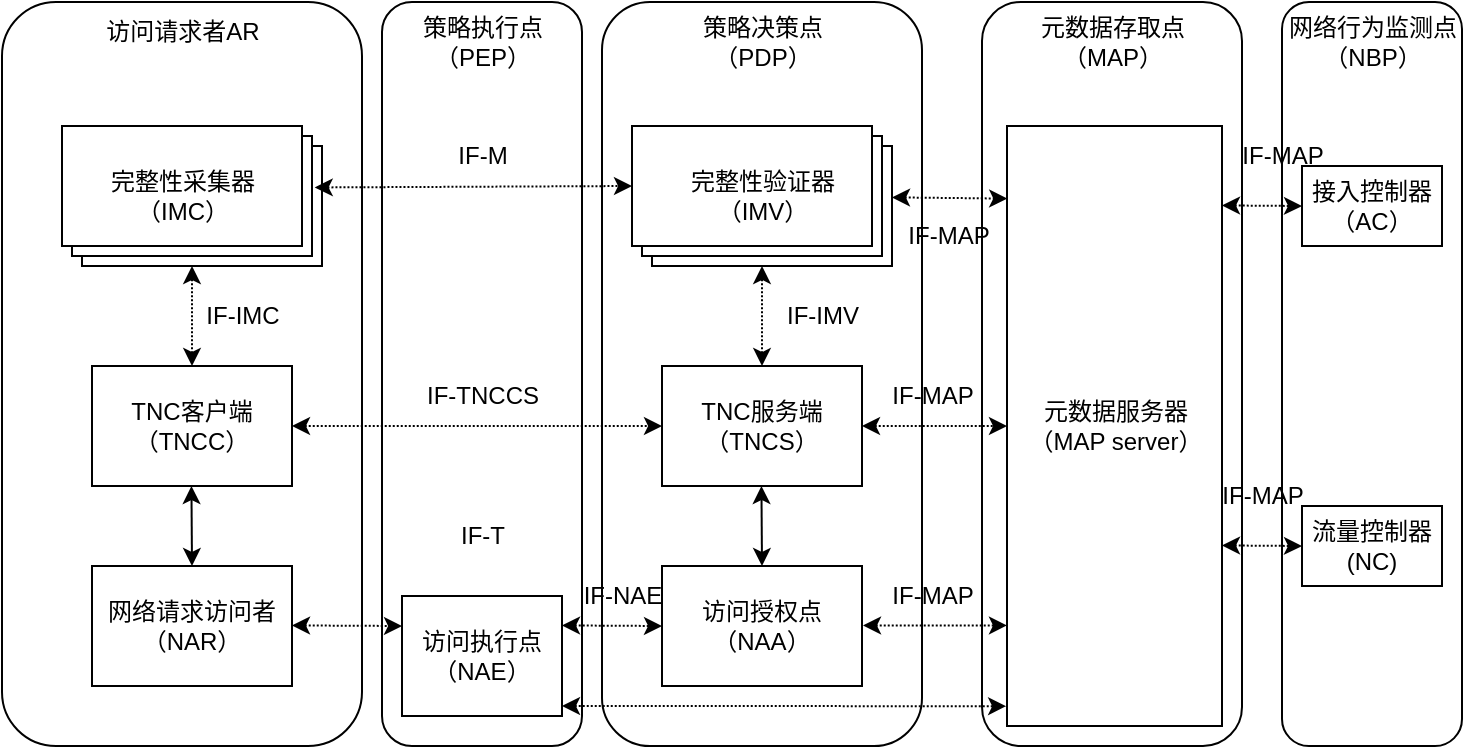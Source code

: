 <mxfile version="24.0.7" type="github">
  <diagram name="第 1 页" id="OUOFZtQLKsak4Y4Xav9O">
    <mxGraphModel dx="915" dy="466" grid="1" gridSize="10" guides="1" tooltips="1" connect="1" arrows="1" fold="1" page="1" pageScale="1" pageWidth="827" pageHeight="1169" math="0" shadow="0">
      <root>
        <mxCell id="0" />
        <mxCell id="1" parent="0" />
        <mxCell id="Ihc8870AOwrYsLXTxOh8-8" value="" style="rounded=1;whiteSpace=wrap;html=1;" vertex="1" parent="1">
          <mxGeometry x="130" y="218" width="180" height="372" as="geometry" />
        </mxCell>
        <mxCell id="Ihc8870AOwrYsLXTxOh8-9" value="" style="rounded=1;whiteSpace=wrap;html=1;" vertex="1" parent="1">
          <mxGeometry x="320" y="218" width="100" height="372" as="geometry" />
        </mxCell>
        <mxCell id="Ihc8870AOwrYsLXTxOh8-10" value="" style="rounded=1;whiteSpace=wrap;html=1;" vertex="1" parent="1">
          <mxGeometry x="430" y="218" width="160" height="372" as="geometry" />
        </mxCell>
        <mxCell id="Ihc8870AOwrYsLXTxOh8-11" value="" style="rounded=1;whiteSpace=wrap;html=1;" vertex="1" parent="1">
          <mxGeometry x="620" y="218" width="130" height="372" as="geometry" />
        </mxCell>
        <mxCell id="Ihc8870AOwrYsLXTxOh8-12" value="" style="rounded=1;whiteSpace=wrap;html=1;" vertex="1" parent="1">
          <mxGeometry x="770" y="218" width="90" height="372" as="geometry" />
        </mxCell>
        <mxCell id="Ihc8870AOwrYsLXTxOh8-7" value="访问请求者AR" style="text;html=1;align=center;verticalAlign=middle;resizable=0;points=[];autosize=1;strokeColor=none;fillColor=none;" vertex="1" parent="1">
          <mxGeometry x="170" y="218" width="100" height="30" as="geometry" />
        </mxCell>
        <mxCell id="Ihc8870AOwrYsLXTxOh8-14" value="策略执行点&lt;div&gt;（PEP）&lt;/div&gt;" style="text;html=1;align=center;verticalAlign=middle;resizable=0;points=[];autosize=1;strokeColor=none;fillColor=none;" vertex="1" parent="1">
          <mxGeometry x="330" y="218" width="80" height="40" as="geometry" />
        </mxCell>
        <mxCell id="Ihc8870AOwrYsLXTxOh8-15" value="策略决策点&lt;div&gt;（PDP）&lt;/div&gt;" style="text;html=1;align=center;verticalAlign=middle;resizable=0;points=[];autosize=1;strokeColor=none;fillColor=none;" vertex="1" parent="1">
          <mxGeometry x="470" y="218" width="80" height="40" as="geometry" />
        </mxCell>
        <mxCell id="Ihc8870AOwrYsLXTxOh8-16" value="元数据存取点&lt;div&gt;（MAP）&lt;/div&gt;" style="text;html=1;align=center;verticalAlign=middle;resizable=0;points=[];autosize=1;strokeColor=none;fillColor=none;" vertex="1" parent="1">
          <mxGeometry x="635" y="218" width="100" height="40" as="geometry" />
        </mxCell>
        <mxCell id="Ihc8870AOwrYsLXTxOh8-17" value="网络行为监测点&lt;div&gt;（NBP）&lt;/div&gt;" style="text;html=1;align=center;verticalAlign=middle;resizable=0;points=[];autosize=1;strokeColor=none;fillColor=none;" vertex="1" parent="1">
          <mxGeometry x="760" y="218" width="110" height="40" as="geometry" />
        </mxCell>
        <mxCell id="Ihc8870AOwrYsLXTxOh8-18" value="" style="verticalLabelPosition=bottom;verticalAlign=top;html=1;shape=mxgraph.basic.layered_rect;dx=10;outlineConnect=0;whiteSpace=wrap;" vertex="1" parent="1">
          <mxGeometry x="160" y="280" width="130" height="70" as="geometry" />
        </mxCell>
        <mxCell id="Ihc8870AOwrYsLXTxOh8-19" value="完整性采集器&lt;div&gt;（IMC）&lt;/div&gt;" style="text;html=1;align=center;verticalAlign=middle;resizable=0;points=[];autosize=1;strokeColor=none;fillColor=none;" vertex="1" parent="1">
          <mxGeometry x="170" y="295" width="100" height="40" as="geometry" />
        </mxCell>
        <mxCell id="Ihc8870AOwrYsLXTxOh8-20" value="TNC客户端&lt;div&gt;（TNCC）&lt;/div&gt;" style="rounded=0;whiteSpace=wrap;html=1;" vertex="1" parent="1">
          <mxGeometry x="175" y="400" width="100" height="60" as="geometry" />
        </mxCell>
        <mxCell id="Ihc8870AOwrYsLXTxOh8-21" value="网络请求访问者&lt;div&gt;（NAR）&lt;/div&gt;" style="rounded=0;whiteSpace=wrap;html=1;" vertex="1" parent="1">
          <mxGeometry x="175" y="500" width="100" height="60" as="geometry" />
        </mxCell>
        <mxCell id="Ihc8870AOwrYsLXTxOh8-22" value="访问执行点&lt;div&gt;（NAE）&lt;/div&gt;" style="rounded=0;whiteSpace=wrap;html=1;" vertex="1" parent="1">
          <mxGeometry x="330" y="515" width="80" height="60" as="geometry" />
        </mxCell>
        <mxCell id="Ihc8870AOwrYsLXTxOh8-23" value="" style="verticalLabelPosition=bottom;verticalAlign=top;html=1;shape=mxgraph.basic.layered_rect;dx=10;outlineConnect=0;whiteSpace=wrap;" vertex="1" parent="1">
          <mxGeometry x="445" y="280" width="130" height="70" as="geometry" />
        </mxCell>
        <mxCell id="Ihc8870AOwrYsLXTxOh8-24" value="完整性验证器&lt;div&gt;（IMV）&lt;/div&gt;" style="text;html=1;align=center;verticalAlign=middle;resizable=0;points=[];autosize=1;strokeColor=none;fillColor=none;" vertex="1" parent="1">
          <mxGeometry x="460" y="295" width="100" height="40" as="geometry" />
        </mxCell>
        <mxCell id="Ihc8870AOwrYsLXTxOh8-25" value="TNC服务端&lt;div&gt;（TNCS）&lt;/div&gt;" style="rounded=0;whiteSpace=wrap;html=1;" vertex="1" parent="1">
          <mxGeometry x="460" y="400" width="100" height="60" as="geometry" />
        </mxCell>
        <mxCell id="Ihc8870AOwrYsLXTxOh8-26" value="访问授权点&lt;div&gt;（NAA）&lt;/div&gt;" style="rounded=0;whiteSpace=wrap;html=1;" vertex="1" parent="1">
          <mxGeometry x="460" y="500" width="100" height="60" as="geometry" />
        </mxCell>
        <mxCell id="Ihc8870AOwrYsLXTxOh8-27" value="元数据&lt;span style=&quot;background-color: initial;&quot;&gt;服务器&lt;/span&gt;&lt;div&gt;（MAP server）&lt;/div&gt;" style="rounded=0;whiteSpace=wrap;html=1;" vertex="1" parent="1">
          <mxGeometry x="632.5" y="280" width="107.5" height="300" as="geometry" />
        </mxCell>
        <mxCell id="Ihc8870AOwrYsLXTxOh8-28" value="" style="endArrow=classic;startArrow=classic;html=1;rounded=0;entryX=0;entryY=0;entryDx=0;entryDy=30;entryPerimeter=0;exitX=0.972;exitY=0.439;exitDx=0;exitDy=0;exitPerimeter=0;dashed=1;dashPattern=1 1;" edge="1" parent="1" source="Ihc8870AOwrYsLXTxOh8-18" target="Ihc8870AOwrYsLXTxOh8-23">
          <mxGeometry width="50" height="50" relative="1" as="geometry">
            <mxPoint x="360" y="380" as="sourcePoint" />
            <mxPoint x="410" y="330" as="targetPoint" />
          </mxGeometry>
        </mxCell>
        <mxCell id="Ihc8870AOwrYsLXTxOh8-29" value="" style="endArrow=classic;startArrow=classic;html=1;rounded=0;entryX=0.001;entryY=0.121;entryDx=0;entryDy=0;entryPerimeter=0;dashed=1;dashPattern=1 1;" edge="1" parent="1" source="Ihc8870AOwrYsLXTxOh8-23" target="Ihc8870AOwrYsLXTxOh8-27">
          <mxGeometry width="50" height="50" relative="1" as="geometry">
            <mxPoint x="580" y="310" as="sourcePoint" />
            <mxPoint x="590" y="320" as="targetPoint" />
          </mxGeometry>
        </mxCell>
        <mxCell id="Ihc8870AOwrYsLXTxOh8-30" value="" style="endArrow=classic;startArrow=classic;html=1;rounded=0;entryX=0;entryY=0.5;entryDx=0;entryDy=0;dashed=1;dashPattern=1 1;exitX=1;exitY=0.5;exitDx=0;exitDy=0;" edge="1" parent="1" source="Ihc8870AOwrYsLXTxOh8-25" target="Ihc8870AOwrYsLXTxOh8-27">
          <mxGeometry width="50" height="50" relative="1" as="geometry">
            <mxPoint x="560" y="430" as="sourcePoint" />
            <mxPoint x="620" y="429.72" as="targetPoint" />
          </mxGeometry>
        </mxCell>
        <mxCell id="Ihc8870AOwrYsLXTxOh8-31" value="" style="endArrow=classic;startArrow=classic;html=1;rounded=0;entryX=-0.004;entryY=0.537;entryDx=0;entryDy=0;entryPerimeter=0;dashed=1;dashPattern=1 1;exitX=1;exitY=0.5;exitDx=0;exitDy=0;" edge="1" parent="1">
          <mxGeometry width="50" height="50" relative="1" as="geometry">
            <mxPoint x="560.5" y="529.72" as="sourcePoint" />
            <mxPoint x="632.5" y="529.72" as="targetPoint" />
          </mxGeometry>
        </mxCell>
        <mxCell id="Ihc8870AOwrYsLXTxOh8-32" value="" style="endArrow=classic;startArrow=classic;html=1;rounded=0;entryX=0;entryY=0.5;entryDx=0;entryDy=0;dashed=1;dashPattern=1 1;exitX=1;exitY=0.5;exitDx=0;exitDy=0;" edge="1" parent="1" target="Ihc8870AOwrYsLXTxOh8-26">
          <mxGeometry width="50" height="50" relative="1" as="geometry">
            <mxPoint x="410" y="529.72" as="sourcePoint" />
            <mxPoint x="482" y="529.72" as="targetPoint" />
          </mxGeometry>
        </mxCell>
        <mxCell id="Ihc8870AOwrYsLXTxOh8-33" value="" style="endArrow=classic;startArrow=classic;html=1;rounded=0;entryX=0;entryY=0.25;entryDx=0;entryDy=0;dashed=1;dashPattern=1 1;exitX=1;exitY=0.5;exitDx=0;exitDy=0;" edge="1" parent="1" target="Ihc8870AOwrYsLXTxOh8-22">
          <mxGeometry width="50" height="50" relative="1" as="geometry">
            <mxPoint x="275" y="529.72" as="sourcePoint" />
            <mxPoint x="325" y="530" as="targetPoint" />
          </mxGeometry>
        </mxCell>
        <mxCell id="Ihc8870AOwrYsLXTxOh8-34" value="" style="endArrow=classic;startArrow=classic;html=1;rounded=0;entryX=0;entryY=0.5;entryDx=0;entryDy=0;dashed=1;dashPattern=1 1;exitX=1;exitY=0.5;exitDx=0;exitDy=0;" edge="1" parent="1" source="Ihc8870AOwrYsLXTxOh8-20" target="Ihc8870AOwrYsLXTxOh8-25">
          <mxGeometry width="50" height="50" relative="1" as="geometry">
            <mxPoint x="300" y="429.72" as="sourcePoint" />
            <mxPoint x="355" y="430" as="targetPoint" />
          </mxGeometry>
        </mxCell>
        <mxCell id="Ihc8870AOwrYsLXTxOh8-35" value="" style="endArrow=classic;startArrow=classic;html=1;rounded=0;dashed=1;dashPattern=1 1;exitX=0.5;exitY=0;exitDx=0;exitDy=0;" edge="1" parent="1" source="Ihc8870AOwrYsLXTxOh8-20" target="Ihc8870AOwrYsLXTxOh8-18">
          <mxGeometry width="50" height="50" relative="1" as="geometry">
            <mxPoint x="295" y="549.72" as="sourcePoint" />
            <mxPoint x="350" y="550" as="targetPoint" />
          </mxGeometry>
        </mxCell>
        <mxCell id="Ihc8870AOwrYsLXTxOh8-36" value="" style="endArrow=classic;startArrow=classic;html=1;rounded=0;exitX=0.5;exitY=0;exitDx=0;exitDy=0;" edge="1" parent="1" source="Ihc8870AOwrYsLXTxOh8-21">
          <mxGeometry width="50" height="50" relative="1" as="geometry">
            <mxPoint x="224.72" y="510" as="sourcePoint" />
            <mxPoint x="224.72" y="460" as="targetPoint" />
          </mxGeometry>
        </mxCell>
        <mxCell id="Ihc8870AOwrYsLXTxOh8-39" value="接入控制器（AC）" style="rounded=0;whiteSpace=wrap;html=1;" vertex="1" parent="1">
          <mxGeometry x="780" y="300" width="70" height="40" as="geometry" />
        </mxCell>
        <mxCell id="Ihc8870AOwrYsLXTxOh8-40" value="流量控制器&lt;div&gt;(NC)&lt;/div&gt;" style="rounded=0;whiteSpace=wrap;html=1;" vertex="1" parent="1">
          <mxGeometry x="780" y="470" width="70" height="40" as="geometry" />
        </mxCell>
        <mxCell id="Ihc8870AOwrYsLXTxOh8-41" value="" style="endArrow=classic;startArrow=classic;html=1;rounded=0;dashed=1;dashPattern=1 1;entryX=0;entryY=0.5;entryDx=0;entryDy=0;" edge="1" parent="1" target="Ihc8870AOwrYsLXTxOh8-39">
          <mxGeometry width="50" height="50" relative="1" as="geometry">
            <mxPoint x="740" y="319.72" as="sourcePoint" />
            <mxPoint x="770" y="320" as="targetPoint" />
          </mxGeometry>
        </mxCell>
        <mxCell id="Ihc8870AOwrYsLXTxOh8-42" value="" style="endArrow=classic;startArrow=classic;html=1;rounded=0;dashed=1;dashPattern=1 1;entryX=0;entryY=0.5;entryDx=0;entryDy=0;" edge="1" parent="1" target="Ihc8870AOwrYsLXTxOh8-40">
          <mxGeometry width="50" height="50" relative="1" as="geometry">
            <mxPoint x="740" y="489.72" as="sourcePoint" />
            <mxPoint x="770" y="490" as="targetPoint" />
          </mxGeometry>
        </mxCell>
        <mxCell id="Ihc8870AOwrYsLXTxOh8-43" value="IF-IMC" style="text;html=1;align=center;verticalAlign=middle;resizable=0;points=[];autosize=1;strokeColor=none;fillColor=none;" vertex="1" parent="1">
          <mxGeometry x="220" y="360" width="60" height="30" as="geometry" />
        </mxCell>
        <mxCell id="Ihc8870AOwrYsLXTxOh8-45" value="IF-M" style="text;html=1;align=center;verticalAlign=middle;resizable=0;points=[];autosize=1;strokeColor=none;fillColor=none;" vertex="1" parent="1">
          <mxGeometry x="345" y="280" width="50" height="30" as="geometry" />
        </mxCell>
        <mxCell id="Ihc8870AOwrYsLXTxOh8-46" value="IF-TNCCS" style="text;html=1;align=center;verticalAlign=middle;resizable=0;points=[];autosize=1;strokeColor=none;fillColor=none;" vertex="1" parent="1">
          <mxGeometry x="330" y="400" width="80" height="30" as="geometry" />
        </mxCell>
        <mxCell id="Ihc8870AOwrYsLXTxOh8-47" value="IF-T" style="text;html=1;align=center;verticalAlign=middle;resizable=0;points=[];autosize=1;strokeColor=none;fillColor=none;" vertex="1" parent="1">
          <mxGeometry x="345" y="470" width="50" height="30" as="geometry" />
        </mxCell>
        <mxCell id="Ihc8870AOwrYsLXTxOh8-48" value="" style="endArrow=classic;startArrow=classic;html=1;rounded=0;dashed=1;dashPattern=1 1;exitX=0.5;exitY=0;exitDx=0;exitDy=0;" edge="1" parent="1">
          <mxGeometry width="50" height="50" relative="1" as="geometry">
            <mxPoint x="510" y="400" as="sourcePoint" />
            <mxPoint x="510" y="350" as="targetPoint" />
          </mxGeometry>
        </mxCell>
        <mxCell id="Ihc8870AOwrYsLXTxOh8-49" value="" style="endArrow=classic;startArrow=classic;html=1;rounded=0;exitX=0.5;exitY=0;exitDx=0;exitDy=0;" edge="1" parent="1">
          <mxGeometry width="50" height="50" relative="1" as="geometry">
            <mxPoint x="510" y="500" as="sourcePoint" />
            <mxPoint x="509.72" y="460" as="targetPoint" />
          </mxGeometry>
        </mxCell>
        <mxCell id="Ihc8870AOwrYsLXTxOh8-50" value="IF-IMV" style="text;html=1;align=center;verticalAlign=middle;resizable=0;points=[];autosize=1;strokeColor=none;fillColor=none;" vertex="1" parent="1">
          <mxGeometry x="510" y="360" width="60" height="30" as="geometry" />
        </mxCell>
        <mxCell id="Ihc8870AOwrYsLXTxOh8-51" value="IF-MAP" style="text;html=1;align=center;verticalAlign=middle;resizable=0;points=[];autosize=1;strokeColor=none;fillColor=none;" vertex="1" parent="1">
          <mxGeometry x="572.5" y="320" width="60" height="30" as="geometry" />
        </mxCell>
        <mxCell id="Ihc8870AOwrYsLXTxOh8-52" value="IF-MAP" style="text;html=1;align=center;verticalAlign=middle;resizable=0;points=[];autosize=1;strokeColor=none;fillColor=none;" vertex="1" parent="1">
          <mxGeometry x="565" y="400" width="60" height="30" as="geometry" />
        </mxCell>
        <mxCell id="Ihc8870AOwrYsLXTxOh8-55" value="IF-MAP" style="text;html=1;align=center;verticalAlign=middle;resizable=0;points=[];autosize=1;strokeColor=none;fillColor=none;" vertex="1" parent="1">
          <mxGeometry x="565" y="500" width="60" height="30" as="geometry" />
        </mxCell>
        <mxCell id="Ihc8870AOwrYsLXTxOh8-56" value="IF-MAP" style="text;html=1;align=center;verticalAlign=middle;resizable=0;points=[];autosize=1;strokeColor=none;fillColor=none;" vertex="1" parent="1">
          <mxGeometry x="740" y="280" width="60" height="30" as="geometry" />
        </mxCell>
        <mxCell id="Ihc8870AOwrYsLXTxOh8-57" value="IF-MAP" style="text;html=1;align=center;verticalAlign=middle;resizable=0;points=[];autosize=1;strokeColor=none;fillColor=none;" vertex="1" parent="1">
          <mxGeometry x="730" y="450" width="60" height="30" as="geometry" />
        </mxCell>
        <mxCell id="Ihc8870AOwrYsLXTxOh8-58" value="IF-NAE" style="text;html=1;align=center;verticalAlign=middle;resizable=0;points=[];autosize=1;strokeColor=none;fillColor=none;" vertex="1" parent="1">
          <mxGeometry x="410" y="500" width="60" height="30" as="geometry" />
        </mxCell>
        <mxCell id="Ihc8870AOwrYsLXTxOh8-61" value="" style="endArrow=classic;startArrow=classic;html=1;rounded=0;entryX=-0.004;entryY=0.967;entryDx=0;entryDy=0;dashed=1;dashPattern=1 1;exitX=1;exitY=0.5;exitDx=0;exitDy=0;entryPerimeter=0;" edge="1" parent="1" target="Ihc8870AOwrYsLXTxOh8-27">
          <mxGeometry width="50" height="50" relative="1" as="geometry">
            <mxPoint x="410" y="570" as="sourcePoint" />
            <mxPoint x="595" y="570" as="targetPoint" />
          </mxGeometry>
        </mxCell>
      </root>
    </mxGraphModel>
  </diagram>
</mxfile>
